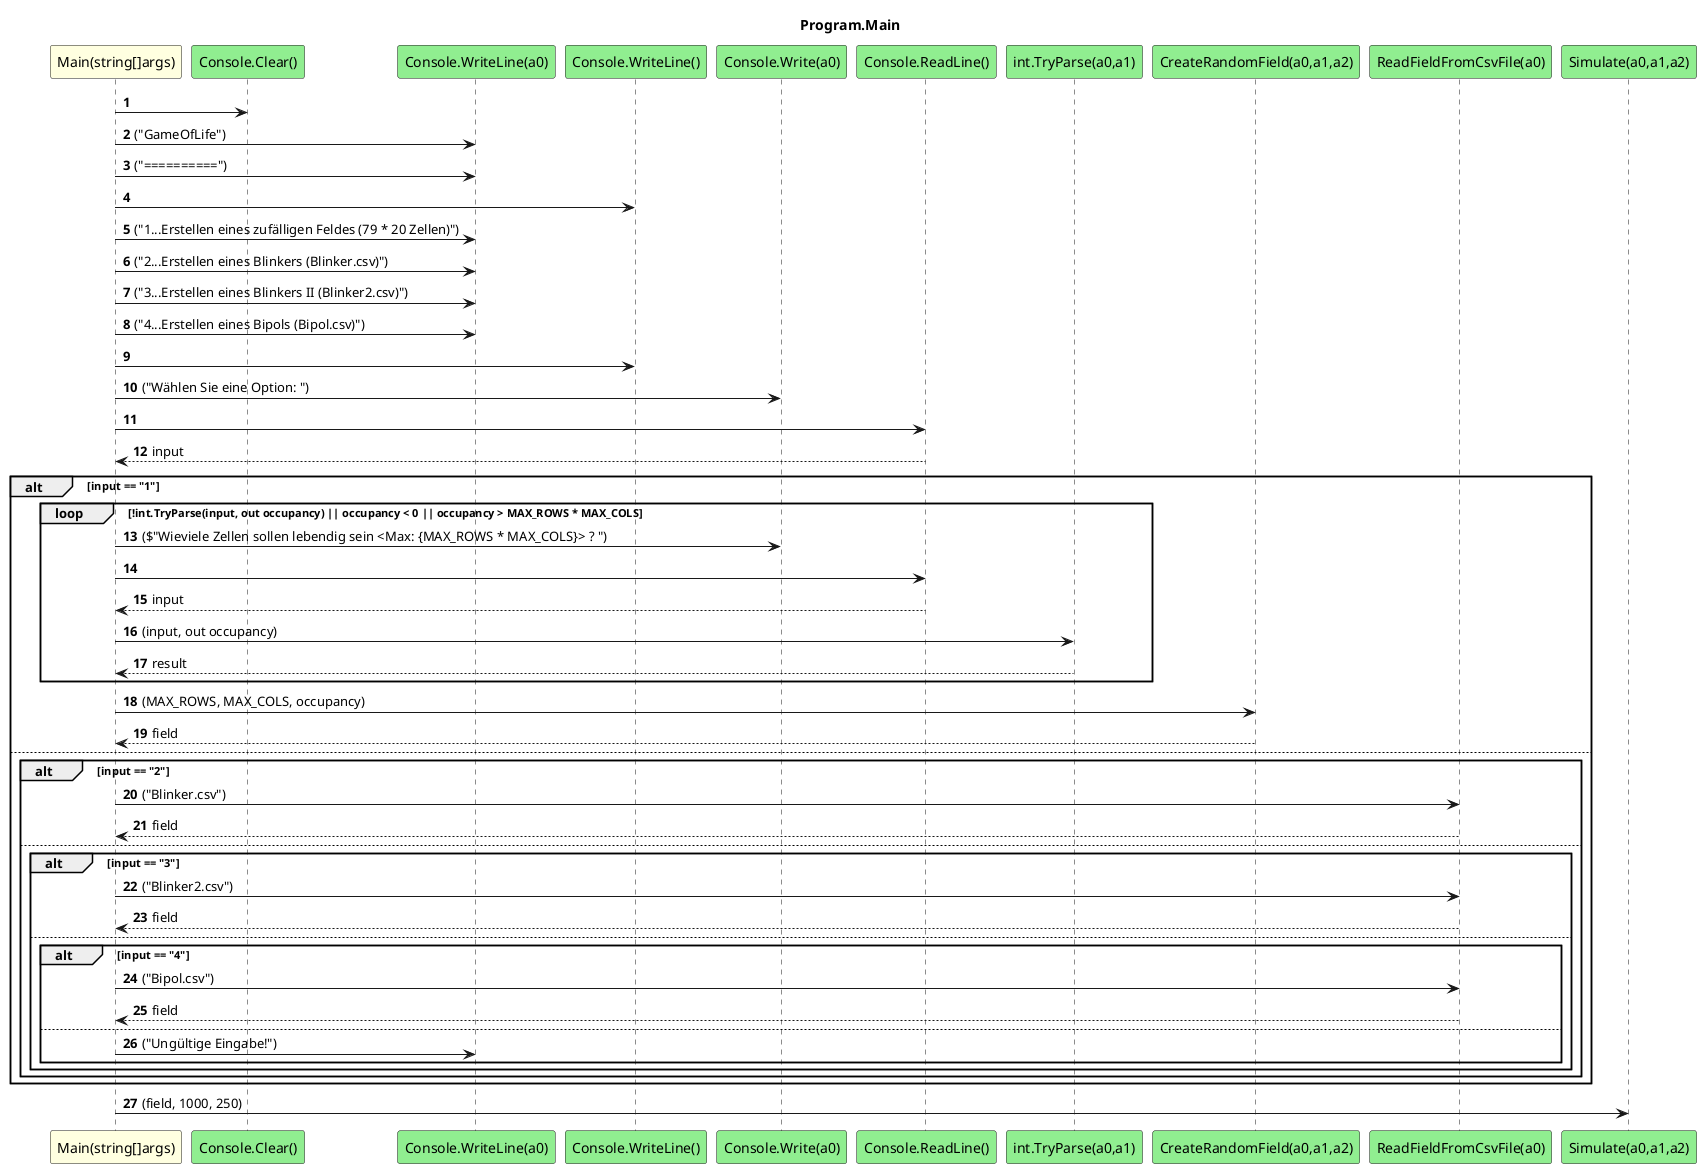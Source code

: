 @startuml Program.Main
title Program.Main
participant "Main(string[]args)" as Main_p0 #LightYellow
participant "Console.Clear()" as Console_Clear #LightGreen
participant "Console.WriteLine(a0)" as Console_WriteLine_a0 #LightGreen
participant "Console.WriteLine()" as Console_WriteLine #LightGreen
participant "Console.Write(a0)" as Console_Write_a0 #LightGreen
participant "Console.ReadLine()" as Console_ReadLine #LightGreen
participant "int.TryParse(a0,a1)" as int_TryParse_a0_a1 #LightGreen
participant "CreateRandomField(a0,a1,a2)" as CreateRandomField_a0_a1_a2 #LightGreen
participant "ReadFieldFromCsvFile(a0)" as ReadFieldFromCsvFile_a0 #LightGreen
participant "Simulate(a0,a1,a2)" as Simulate_a0_a1_a2 #LightGreen
autonumber
Main_p0 -> Console_Clear
Main_p0 -> Console_WriteLine_a0 : ("GameOfLife")
Main_p0 -> Console_WriteLine_a0 : ("==========")
Main_p0 -> Console_WriteLine
Main_p0 -> Console_WriteLine_a0 : ("1...Erstellen eines zufälligen Feldes (79 * 20 Zellen)")
Main_p0 -> Console_WriteLine_a0 : ("2...Erstellen eines Blinkers (Blinker.csv)")
Main_p0 -> Console_WriteLine_a0 : ("3...Erstellen eines Blinkers II (Blinker2.csv)")
Main_p0 -> Console_WriteLine_a0 : ("4...Erstellen eines Bipols (Bipol.csv)")
Main_p0 -> Console_WriteLine
Main_p0 -> Console_Write_a0 : ("Wählen Sie eine Option: ")
Main_p0 -> Console_ReadLine
Console_ReadLine --> Main_p0 : input
alt input == "1"
    loop !int.TryParse(input, out occupancy) || occupancy < 0 || occupancy > MAX_ROWS * MAX_COLS
        Main_p0 -> Console_Write_a0 : ($"Wieviele Zellen sollen lebendig sein <Max: {MAX_ROWS * MAX_COLS}> ? ")
        Main_p0 -> Console_ReadLine
        Console_ReadLine --> Main_p0 : input
        Main_p0 -> int_TryParse_a0_a1 : (input, out occupancy)
        int_TryParse_a0_a1 --> Main_p0 : result
    end
    Main_p0 -> CreateRandomField_a0_a1_a2 : (MAX_ROWS, MAX_COLS, occupancy)
    CreateRandomField_a0_a1_a2 --> Main_p0 : field
    else
        alt input == "2"
            Main_p0 -> ReadFieldFromCsvFile_a0 : ("Blinker.csv")
            ReadFieldFromCsvFile_a0 --> Main_p0 : field
            else
                alt input == "3"
                    Main_p0 -> ReadFieldFromCsvFile_a0 : ("Blinker2.csv")
                    ReadFieldFromCsvFile_a0 --> Main_p0 : field
                    else
                        alt input == "4"
                            Main_p0 -> ReadFieldFromCsvFile_a0 : ("Bipol.csv")
                            ReadFieldFromCsvFile_a0 --> Main_p0 : field
                            else
                                Main_p0 -> Console_WriteLine_a0 : ("Ungültige Eingabe!")
                        end
                end
        end
end
Main_p0 -> Simulate_a0_a1_a2 : (field, 1000, 250)
@enduml
